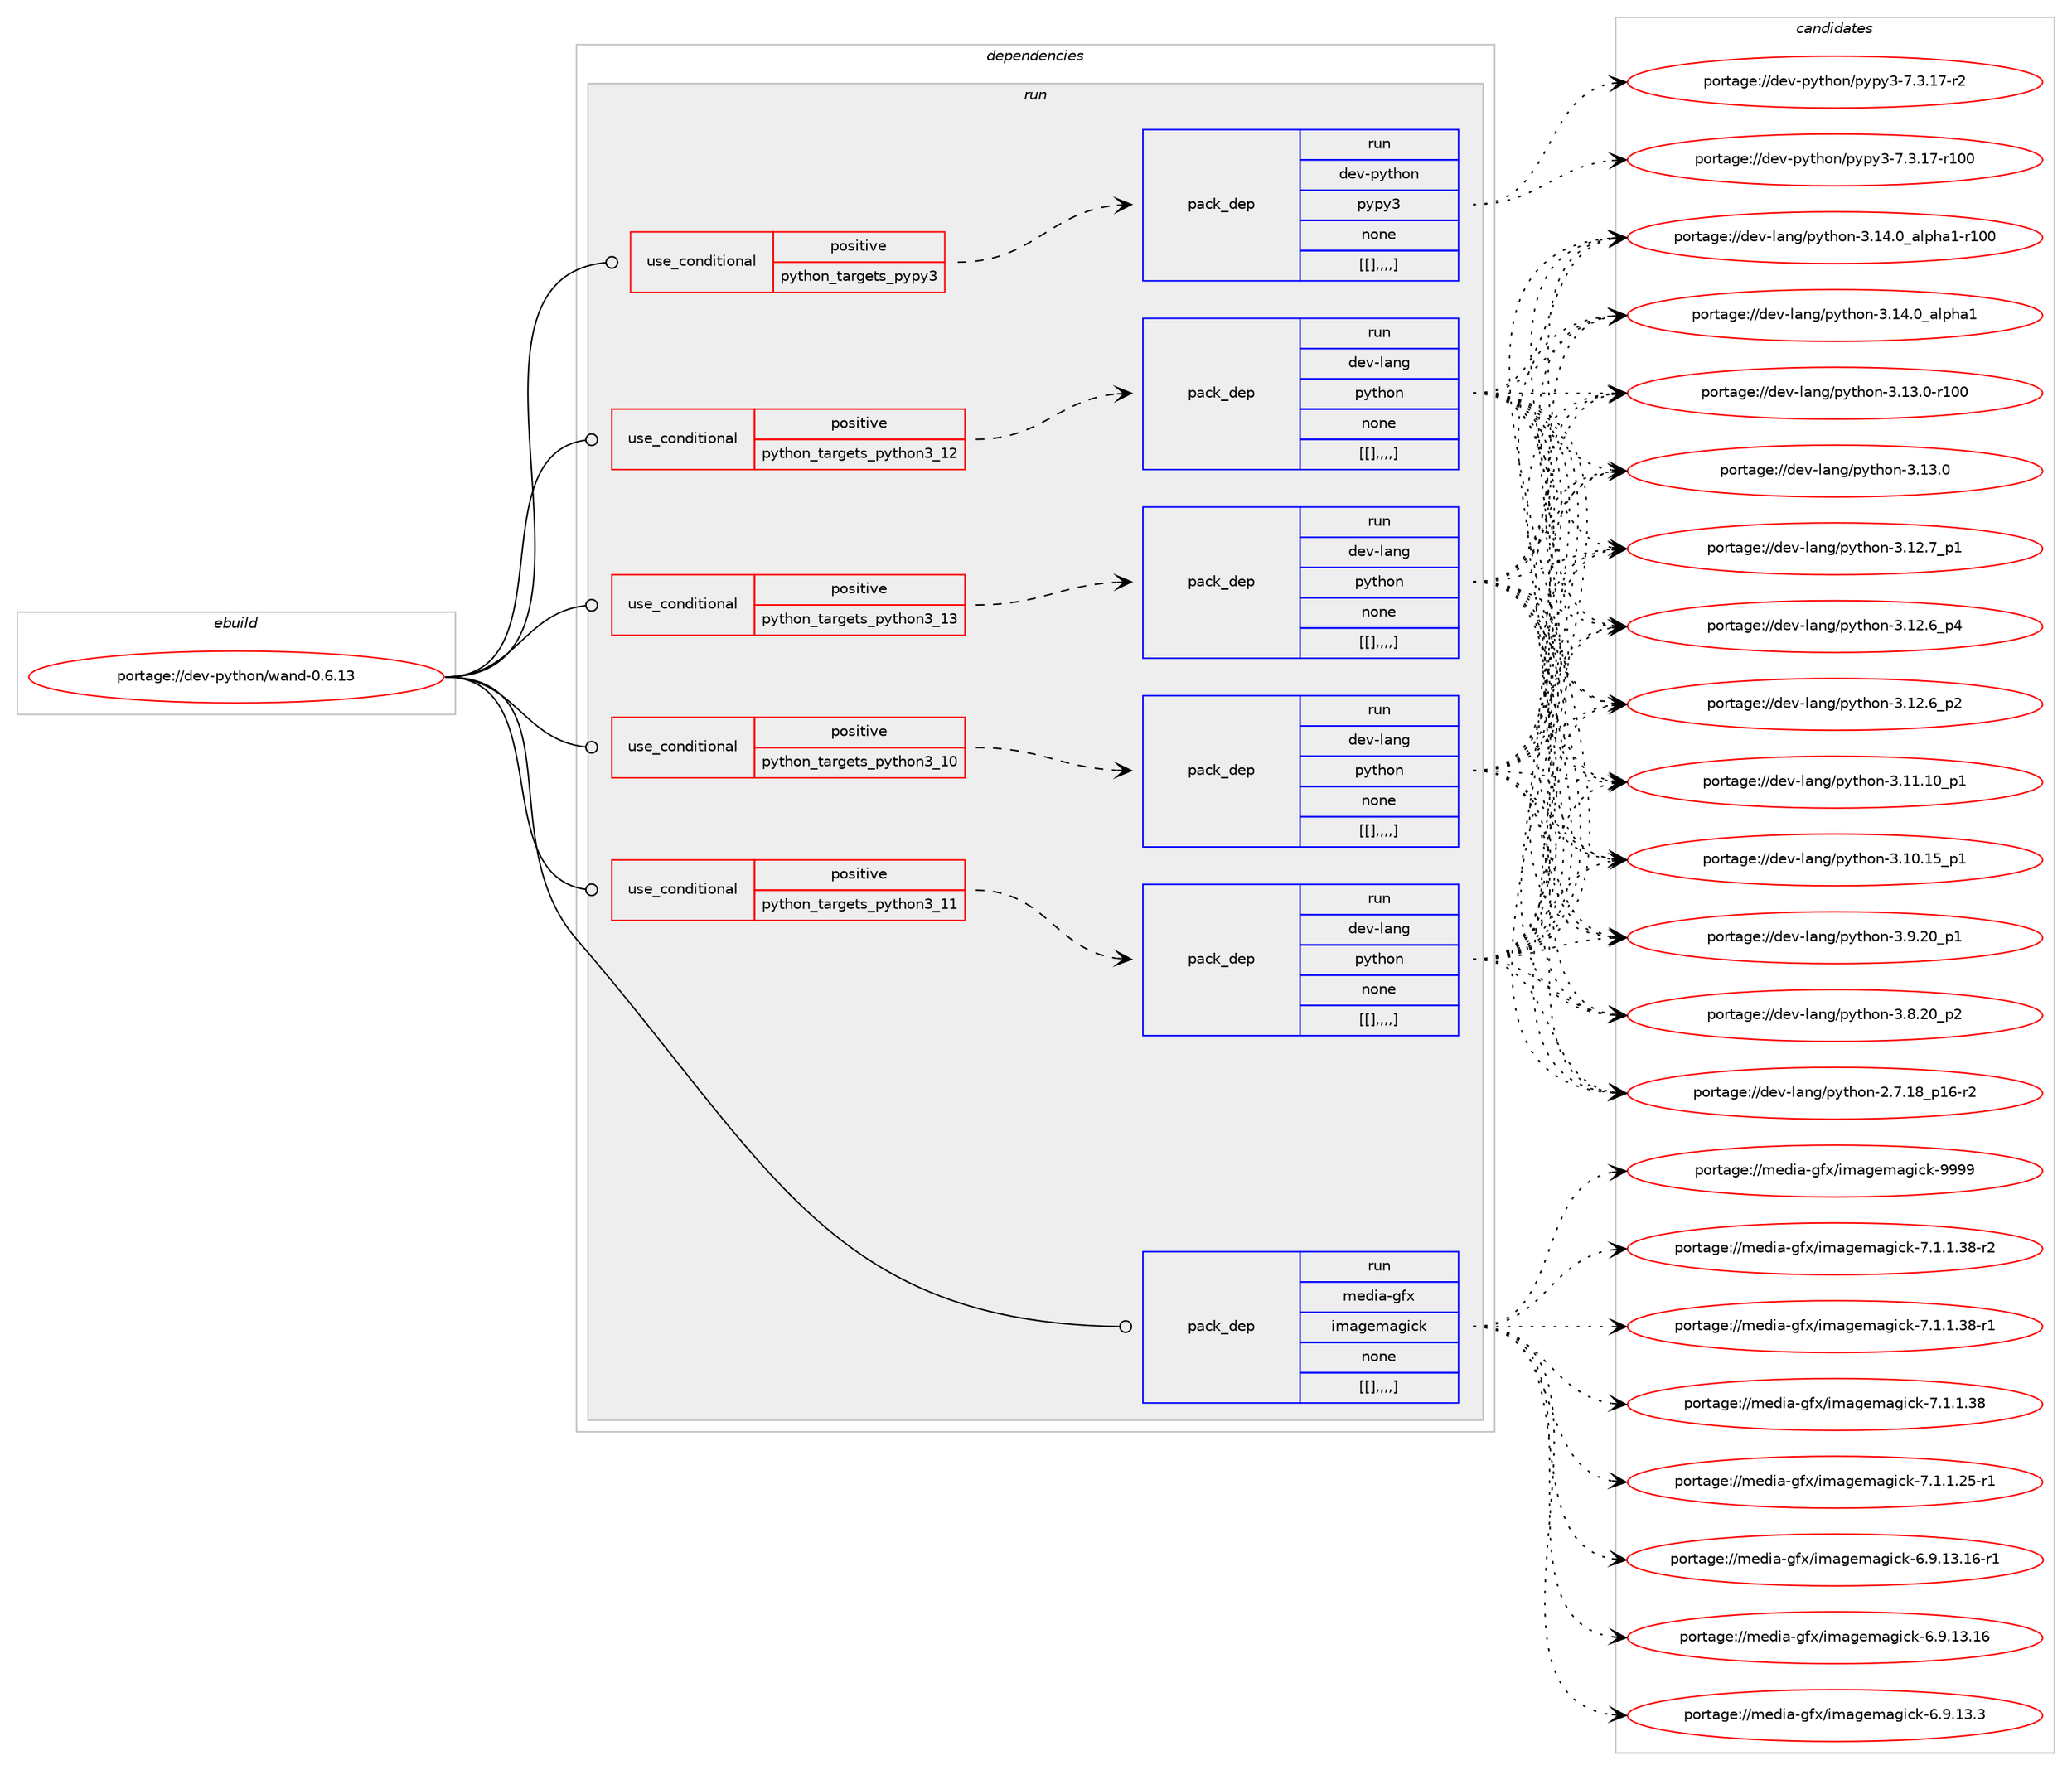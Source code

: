digraph prolog {

# *************
# Graph options
# *************

newrank=true;
concentrate=true;
compound=true;
graph [rankdir=LR,fontname=Helvetica,fontsize=10,ranksep=1.5];#, ranksep=2.5, nodesep=0.2];
edge  [arrowhead=vee];
node  [fontname=Helvetica,fontsize=10];

# **********
# The ebuild
# **********

subgraph cluster_leftcol {
color=gray;
label=<<i>ebuild</i>>;
id [label="portage://dev-python/wand-0.6.13", color=red, width=4, href="../dev-python/wand-0.6.13.svg"];
}

# ****************
# The dependencies
# ****************

subgraph cluster_midcol {
color=gray;
label=<<i>dependencies</i>>;
subgraph cluster_compile {
fillcolor="#eeeeee";
style=filled;
label=<<i>compile</i>>;
}
subgraph cluster_compileandrun {
fillcolor="#eeeeee";
style=filled;
label=<<i>compile and run</i>>;
}
subgraph cluster_run {
fillcolor="#eeeeee";
style=filled;
label=<<i>run</i>>;
subgraph cond44037 {
dependency174545 [label=<<TABLE BORDER="0" CELLBORDER="1" CELLSPACING="0" CELLPADDING="4"><TR><TD ROWSPAN="3" CELLPADDING="10">use_conditional</TD></TR><TR><TD>positive</TD></TR><TR><TD>python_targets_pypy3</TD></TR></TABLE>>, shape=none, color=red];
subgraph pack129168 {
dependency174579 [label=<<TABLE BORDER="0" CELLBORDER="1" CELLSPACING="0" CELLPADDING="4" WIDTH="220"><TR><TD ROWSPAN="6" CELLPADDING="30">pack_dep</TD></TR><TR><TD WIDTH="110">run</TD></TR><TR><TD>dev-python</TD></TR><TR><TD>pypy3</TD></TR><TR><TD>none</TD></TR><TR><TD>[[],,,,]</TD></TR></TABLE>>, shape=none, color=blue];
}
dependency174545:e -> dependency174579:w [weight=20,style="dashed",arrowhead="vee"];
}
id:e -> dependency174545:w [weight=20,style="solid",arrowhead="odot"];
subgraph cond44069 {
dependency174666 [label=<<TABLE BORDER="0" CELLBORDER="1" CELLSPACING="0" CELLPADDING="4"><TR><TD ROWSPAN="3" CELLPADDING="10">use_conditional</TD></TR><TR><TD>positive</TD></TR><TR><TD>python_targets_python3_10</TD></TR></TABLE>>, shape=none, color=red];
subgraph pack129238 {
dependency174693 [label=<<TABLE BORDER="0" CELLBORDER="1" CELLSPACING="0" CELLPADDING="4" WIDTH="220"><TR><TD ROWSPAN="6" CELLPADDING="30">pack_dep</TD></TR><TR><TD WIDTH="110">run</TD></TR><TR><TD>dev-lang</TD></TR><TR><TD>python</TD></TR><TR><TD>none</TD></TR><TR><TD>[[],,,,]</TD></TR></TABLE>>, shape=none, color=blue];
}
dependency174666:e -> dependency174693:w [weight=20,style="dashed",arrowhead="vee"];
}
id:e -> dependency174666:w [weight=20,style="solid",arrowhead="odot"];
subgraph cond44107 {
dependency174699 [label=<<TABLE BORDER="0" CELLBORDER="1" CELLSPACING="0" CELLPADDING="4"><TR><TD ROWSPAN="3" CELLPADDING="10">use_conditional</TD></TR><TR><TD>positive</TD></TR><TR><TD>python_targets_python3_11</TD></TR></TABLE>>, shape=none, color=red];
subgraph pack129281 {
dependency174827 [label=<<TABLE BORDER="0" CELLBORDER="1" CELLSPACING="0" CELLPADDING="4" WIDTH="220"><TR><TD ROWSPAN="6" CELLPADDING="30">pack_dep</TD></TR><TR><TD WIDTH="110">run</TD></TR><TR><TD>dev-lang</TD></TR><TR><TD>python</TD></TR><TR><TD>none</TD></TR><TR><TD>[[],,,,]</TD></TR></TABLE>>, shape=none, color=blue];
}
dependency174699:e -> dependency174827:w [weight=20,style="dashed",arrowhead="vee"];
}
id:e -> dependency174699:w [weight=20,style="solid",arrowhead="odot"];
subgraph cond44171 {
dependency174856 [label=<<TABLE BORDER="0" CELLBORDER="1" CELLSPACING="0" CELLPADDING="4"><TR><TD ROWSPAN="3" CELLPADDING="10">use_conditional</TD></TR><TR><TD>positive</TD></TR><TR><TD>python_targets_python3_12</TD></TR></TABLE>>, shape=none, color=red];
subgraph pack129348 {
dependency174859 [label=<<TABLE BORDER="0" CELLBORDER="1" CELLSPACING="0" CELLPADDING="4" WIDTH="220"><TR><TD ROWSPAN="6" CELLPADDING="30">pack_dep</TD></TR><TR><TD WIDTH="110">run</TD></TR><TR><TD>dev-lang</TD></TR><TR><TD>python</TD></TR><TR><TD>none</TD></TR><TR><TD>[[],,,,]</TD></TR></TABLE>>, shape=none, color=blue];
}
dependency174856:e -> dependency174859:w [weight=20,style="dashed",arrowhead="vee"];
}
id:e -> dependency174856:w [weight=20,style="solid",arrowhead="odot"];
subgraph cond44173 {
dependency174894 [label=<<TABLE BORDER="0" CELLBORDER="1" CELLSPACING="0" CELLPADDING="4"><TR><TD ROWSPAN="3" CELLPADDING="10">use_conditional</TD></TR><TR><TD>positive</TD></TR><TR><TD>python_targets_python3_13</TD></TR></TABLE>>, shape=none, color=red];
subgraph pack129369 {
dependency174913 [label=<<TABLE BORDER="0" CELLBORDER="1" CELLSPACING="0" CELLPADDING="4" WIDTH="220"><TR><TD ROWSPAN="6" CELLPADDING="30">pack_dep</TD></TR><TR><TD WIDTH="110">run</TD></TR><TR><TD>dev-lang</TD></TR><TR><TD>python</TD></TR><TR><TD>none</TD></TR><TR><TD>[[],,,,]</TD></TR></TABLE>>, shape=none, color=blue];
}
dependency174894:e -> dependency174913:w [weight=20,style="dashed",arrowhead="vee"];
}
id:e -> dependency174894:w [weight=20,style="solid",arrowhead="odot"];
subgraph pack129394 {
dependency174936 [label=<<TABLE BORDER="0" CELLBORDER="1" CELLSPACING="0" CELLPADDING="4" WIDTH="220"><TR><TD ROWSPAN="6" CELLPADDING="30">pack_dep</TD></TR><TR><TD WIDTH="110">run</TD></TR><TR><TD>media-gfx</TD></TR><TR><TD>imagemagick</TD></TR><TR><TD>none</TD></TR><TR><TD>[[],,,,]</TD></TR></TABLE>>, shape=none, color=blue];
}
id:e -> dependency174936:w [weight=20,style="solid",arrowhead="odot"];
}
}

# **************
# The candidates
# **************

subgraph cluster_choices {
rank=same;
color=gray;
label=<<i>candidates</i>>;

subgraph choice129194 {
color=black;
nodesep=1;
choice100101118451121211161041111104711212111212151455546514649554511450 [label="portage://dev-python/pypy3-7.3.17-r2", color=red, width=4,href="../dev-python/pypy3-7.3.17-r2.svg"];
choice1001011184511212111610411111047112121112121514555465146495545114494848 [label="portage://dev-python/pypy3-7.3.17-r100", color=red, width=4,href="../dev-python/pypy3-7.3.17-r100.svg"];
dependency174579:e -> choice100101118451121211161041111104711212111212151455546514649554511450:w [style=dotted,weight="100"];
dependency174579:e -> choice1001011184511212111610411111047112121112121514555465146495545114494848:w [style=dotted,weight="100"];
}
subgraph choice129197 {
color=black;
nodesep=1;
choice100101118451089711010347112121116104111110455146495246489597108112104974945114494848 [label="portage://dev-lang/python-3.14.0_alpha1-r100", color=red, width=4,href="../dev-lang/python-3.14.0_alpha1-r100.svg"];
choice1001011184510897110103471121211161041111104551464952464895971081121049749 [label="portage://dev-lang/python-3.14.0_alpha1", color=red, width=4,href="../dev-lang/python-3.14.0_alpha1.svg"];
choice1001011184510897110103471121211161041111104551464951464845114494848 [label="portage://dev-lang/python-3.13.0-r100", color=red, width=4,href="../dev-lang/python-3.13.0-r100.svg"];
choice10010111845108971101034711212111610411111045514649514648 [label="portage://dev-lang/python-3.13.0", color=red, width=4,href="../dev-lang/python-3.13.0.svg"];
choice100101118451089711010347112121116104111110455146495046559511249 [label="portage://dev-lang/python-3.12.7_p1", color=red, width=4,href="../dev-lang/python-3.12.7_p1.svg"];
choice100101118451089711010347112121116104111110455146495046549511252 [label="portage://dev-lang/python-3.12.6_p4", color=red, width=4,href="../dev-lang/python-3.12.6_p4.svg"];
choice100101118451089711010347112121116104111110455146495046549511250 [label="portage://dev-lang/python-3.12.6_p2", color=red, width=4,href="../dev-lang/python-3.12.6_p2.svg"];
choice10010111845108971101034711212111610411111045514649494649489511249 [label="portage://dev-lang/python-3.11.10_p1", color=red, width=4,href="../dev-lang/python-3.11.10_p1.svg"];
choice10010111845108971101034711212111610411111045514649484649539511249 [label="portage://dev-lang/python-3.10.15_p1", color=red, width=4,href="../dev-lang/python-3.10.15_p1.svg"];
choice100101118451089711010347112121116104111110455146574650489511249 [label="portage://dev-lang/python-3.9.20_p1", color=red, width=4,href="../dev-lang/python-3.9.20_p1.svg"];
choice100101118451089711010347112121116104111110455146564650489511250 [label="portage://dev-lang/python-3.8.20_p2", color=red, width=4,href="../dev-lang/python-3.8.20_p2.svg"];
choice100101118451089711010347112121116104111110455046554649569511249544511450 [label="portage://dev-lang/python-2.7.18_p16-r2", color=red, width=4,href="../dev-lang/python-2.7.18_p16-r2.svg"];
dependency174693:e -> choice100101118451089711010347112121116104111110455146495246489597108112104974945114494848:w [style=dotted,weight="100"];
dependency174693:e -> choice1001011184510897110103471121211161041111104551464952464895971081121049749:w [style=dotted,weight="100"];
dependency174693:e -> choice1001011184510897110103471121211161041111104551464951464845114494848:w [style=dotted,weight="100"];
dependency174693:e -> choice10010111845108971101034711212111610411111045514649514648:w [style=dotted,weight="100"];
dependency174693:e -> choice100101118451089711010347112121116104111110455146495046559511249:w [style=dotted,weight="100"];
dependency174693:e -> choice100101118451089711010347112121116104111110455146495046549511252:w [style=dotted,weight="100"];
dependency174693:e -> choice100101118451089711010347112121116104111110455146495046549511250:w [style=dotted,weight="100"];
dependency174693:e -> choice10010111845108971101034711212111610411111045514649494649489511249:w [style=dotted,weight="100"];
dependency174693:e -> choice10010111845108971101034711212111610411111045514649484649539511249:w [style=dotted,weight="100"];
dependency174693:e -> choice100101118451089711010347112121116104111110455146574650489511249:w [style=dotted,weight="100"];
dependency174693:e -> choice100101118451089711010347112121116104111110455146564650489511250:w [style=dotted,weight="100"];
dependency174693:e -> choice100101118451089711010347112121116104111110455046554649569511249544511450:w [style=dotted,weight="100"];
}
subgraph choice129231 {
color=black;
nodesep=1;
choice100101118451089711010347112121116104111110455146495246489597108112104974945114494848 [label="portage://dev-lang/python-3.14.0_alpha1-r100", color=red, width=4,href="../dev-lang/python-3.14.0_alpha1-r100.svg"];
choice1001011184510897110103471121211161041111104551464952464895971081121049749 [label="portage://dev-lang/python-3.14.0_alpha1", color=red, width=4,href="../dev-lang/python-3.14.0_alpha1.svg"];
choice1001011184510897110103471121211161041111104551464951464845114494848 [label="portage://dev-lang/python-3.13.0-r100", color=red, width=4,href="../dev-lang/python-3.13.0-r100.svg"];
choice10010111845108971101034711212111610411111045514649514648 [label="portage://dev-lang/python-3.13.0", color=red, width=4,href="../dev-lang/python-3.13.0.svg"];
choice100101118451089711010347112121116104111110455146495046559511249 [label="portage://dev-lang/python-3.12.7_p1", color=red, width=4,href="../dev-lang/python-3.12.7_p1.svg"];
choice100101118451089711010347112121116104111110455146495046549511252 [label="portage://dev-lang/python-3.12.6_p4", color=red, width=4,href="../dev-lang/python-3.12.6_p4.svg"];
choice100101118451089711010347112121116104111110455146495046549511250 [label="portage://dev-lang/python-3.12.6_p2", color=red, width=4,href="../dev-lang/python-3.12.6_p2.svg"];
choice10010111845108971101034711212111610411111045514649494649489511249 [label="portage://dev-lang/python-3.11.10_p1", color=red, width=4,href="../dev-lang/python-3.11.10_p1.svg"];
choice10010111845108971101034711212111610411111045514649484649539511249 [label="portage://dev-lang/python-3.10.15_p1", color=red, width=4,href="../dev-lang/python-3.10.15_p1.svg"];
choice100101118451089711010347112121116104111110455146574650489511249 [label="portage://dev-lang/python-3.9.20_p1", color=red, width=4,href="../dev-lang/python-3.9.20_p1.svg"];
choice100101118451089711010347112121116104111110455146564650489511250 [label="portage://dev-lang/python-3.8.20_p2", color=red, width=4,href="../dev-lang/python-3.8.20_p2.svg"];
choice100101118451089711010347112121116104111110455046554649569511249544511450 [label="portage://dev-lang/python-2.7.18_p16-r2", color=red, width=4,href="../dev-lang/python-2.7.18_p16-r2.svg"];
dependency174827:e -> choice100101118451089711010347112121116104111110455146495246489597108112104974945114494848:w [style=dotted,weight="100"];
dependency174827:e -> choice1001011184510897110103471121211161041111104551464952464895971081121049749:w [style=dotted,weight="100"];
dependency174827:e -> choice1001011184510897110103471121211161041111104551464951464845114494848:w [style=dotted,weight="100"];
dependency174827:e -> choice10010111845108971101034711212111610411111045514649514648:w [style=dotted,weight="100"];
dependency174827:e -> choice100101118451089711010347112121116104111110455146495046559511249:w [style=dotted,weight="100"];
dependency174827:e -> choice100101118451089711010347112121116104111110455146495046549511252:w [style=dotted,weight="100"];
dependency174827:e -> choice100101118451089711010347112121116104111110455146495046549511250:w [style=dotted,weight="100"];
dependency174827:e -> choice10010111845108971101034711212111610411111045514649494649489511249:w [style=dotted,weight="100"];
dependency174827:e -> choice10010111845108971101034711212111610411111045514649484649539511249:w [style=dotted,weight="100"];
dependency174827:e -> choice100101118451089711010347112121116104111110455146574650489511249:w [style=dotted,weight="100"];
dependency174827:e -> choice100101118451089711010347112121116104111110455146564650489511250:w [style=dotted,weight="100"];
dependency174827:e -> choice100101118451089711010347112121116104111110455046554649569511249544511450:w [style=dotted,weight="100"];
}
subgraph choice129239 {
color=black;
nodesep=1;
choice100101118451089711010347112121116104111110455146495246489597108112104974945114494848 [label="portage://dev-lang/python-3.14.0_alpha1-r100", color=red, width=4,href="../dev-lang/python-3.14.0_alpha1-r100.svg"];
choice1001011184510897110103471121211161041111104551464952464895971081121049749 [label="portage://dev-lang/python-3.14.0_alpha1", color=red, width=4,href="../dev-lang/python-3.14.0_alpha1.svg"];
choice1001011184510897110103471121211161041111104551464951464845114494848 [label="portage://dev-lang/python-3.13.0-r100", color=red, width=4,href="../dev-lang/python-3.13.0-r100.svg"];
choice10010111845108971101034711212111610411111045514649514648 [label="portage://dev-lang/python-3.13.0", color=red, width=4,href="../dev-lang/python-3.13.0.svg"];
choice100101118451089711010347112121116104111110455146495046559511249 [label="portage://dev-lang/python-3.12.7_p1", color=red, width=4,href="../dev-lang/python-3.12.7_p1.svg"];
choice100101118451089711010347112121116104111110455146495046549511252 [label="portage://dev-lang/python-3.12.6_p4", color=red, width=4,href="../dev-lang/python-3.12.6_p4.svg"];
choice100101118451089711010347112121116104111110455146495046549511250 [label="portage://dev-lang/python-3.12.6_p2", color=red, width=4,href="../dev-lang/python-3.12.6_p2.svg"];
choice10010111845108971101034711212111610411111045514649494649489511249 [label="portage://dev-lang/python-3.11.10_p1", color=red, width=4,href="../dev-lang/python-3.11.10_p1.svg"];
choice10010111845108971101034711212111610411111045514649484649539511249 [label="portage://dev-lang/python-3.10.15_p1", color=red, width=4,href="../dev-lang/python-3.10.15_p1.svg"];
choice100101118451089711010347112121116104111110455146574650489511249 [label="portage://dev-lang/python-3.9.20_p1", color=red, width=4,href="../dev-lang/python-3.9.20_p1.svg"];
choice100101118451089711010347112121116104111110455146564650489511250 [label="portage://dev-lang/python-3.8.20_p2", color=red, width=4,href="../dev-lang/python-3.8.20_p2.svg"];
choice100101118451089711010347112121116104111110455046554649569511249544511450 [label="portage://dev-lang/python-2.7.18_p16-r2", color=red, width=4,href="../dev-lang/python-2.7.18_p16-r2.svg"];
dependency174859:e -> choice100101118451089711010347112121116104111110455146495246489597108112104974945114494848:w [style=dotted,weight="100"];
dependency174859:e -> choice1001011184510897110103471121211161041111104551464952464895971081121049749:w [style=dotted,weight="100"];
dependency174859:e -> choice1001011184510897110103471121211161041111104551464951464845114494848:w [style=dotted,weight="100"];
dependency174859:e -> choice10010111845108971101034711212111610411111045514649514648:w [style=dotted,weight="100"];
dependency174859:e -> choice100101118451089711010347112121116104111110455146495046559511249:w [style=dotted,weight="100"];
dependency174859:e -> choice100101118451089711010347112121116104111110455146495046549511252:w [style=dotted,weight="100"];
dependency174859:e -> choice100101118451089711010347112121116104111110455146495046549511250:w [style=dotted,weight="100"];
dependency174859:e -> choice10010111845108971101034711212111610411111045514649494649489511249:w [style=dotted,weight="100"];
dependency174859:e -> choice10010111845108971101034711212111610411111045514649484649539511249:w [style=dotted,weight="100"];
dependency174859:e -> choice100101118451089711010347112121116104111110455146574650489511249:w [style=dotted,weight="100"];
dependency174859:e -> choice100101118451089711010347112121116104111110455146564650489511250:w [style=dotted,weight="100"];
dependency174859:e -> choice100101118451089711010347112121116104111110455046554649569511249544511450:w [style=dotted,weight="100"];
}
subgraph choice129268 {
color=black;
nodesep=1;
choice100101118451089711010347112121116104111110455146495246489597108112104974945114494848 [label="portage://dev-lang/python-3.14.0_alpha1-r100", color=red, width=4,href="../dev-lang/python-3.14.0_alpha1-r100.svg"];
choice1001011184510897110103471121211161041111104551464952464895971081121049749 [label="portage://dev-lang/python-3.14.0_alpha1", color=red, width=4,href="../dev-lang/python-3.14.0_alpha1.svg"];
choice1001011184510897110103471121211161041111104551464951464845114494848 [label="portage://dev-lang/python-3.13.0-r100", color=red, width=4,href="../dev-lang/python-3.13.0-r100.svg"];
choice10010111845108971101034711212111610411111045514649514648 [label="portage://dev-lang/python-3.13.0", color=red, width=4,href="../dev-lang/python-3.13.0.svg"];
choice100101118451089711010347112121116104111110455146495046559511249 [label="portage://dev-lang/python-3.12.7_p1", color=red, width=4,href="../dev-lang/python-3.12.7_p1.svg"];
choice100101118451089711010347112121116104111110455146495046549511252 [label="portage://dev-lang/python-3.12.6_p4", color=red, width=4,href="../dev-lang/python-3.12.6_p4.svg"];
choice100101118451089711010347112121116104111110455146495046549511250 [label="portage://dev-lang/python-3.12.6_p2", color=red, width=4,href="../dev-lang/python-3.12.6_p2.svg"];
choice10010111845108971101034711212111610411111045514649494649489511249 [label="portage://dev-lang/python-3.11.10_p1", color=red, width=4,href="../dev-lang/python-3.11.10_p1.svg"];
choice10010111845108971101034711212111610411111045514649484649539511249 [label="portage://dev-lang/python-3.10.15_p1", color=red, width=4,href="../dev-lang/python-3.10.15_p1.svg"];
choice100101118451089711010347112121116104111110455146574650489511249 [label="portage://dev-lang/python-3.9.20_p1", color=red, width=4,href="../dev-lang/python-3.9.20_p1.svg"];
choice100101118451089711010347112121116104111110455146564650489511250 [label="portage://dev-lang/python-3.8.20_p2", color=red, width=4,href="../dev-lang/python-3.8.20_p2.svg"];
choice100101118451089711010347112121116104111110455046554649569511249544511450 [label="portage://dev-lang/python-2.7.18_p16-r2", color=red, width=4,href="../dev-lang/python-2.7.18_p16-r2.svg"];
dependency174913:e -> choice100101118451089711010347112121116104111110455146495246489597108112104974945114494848:w [style=dotted,weight="100"];
dependency174913:e -> choice1001011184510897110103471121211161041111104551464952464895971081121049749:w [style=dotted,weight="100"];
dependency174913:e -> choice1001011184510897110103471121211161041111104551464951464845114494848:w [style=dotted,weight="100"];
dependency174913:e -> choice10010111845108971101034711212111610411111045514649514648:w [style=dotted,weight="100"];
dependency174913:e -> choice100101118451089711010347112121116104111110455146495046559511249:w [style=dotted,weight="100"];
dependency174913:e -> choice100101118451089711010347112121116104111110455146495046549511252:w [style=dotted,weight="100"];
dependency174913:e -> choice100101118451089711010347112121116104111110455146495046549511250:w [style=dotted,weight="100"];
dependency174913:e -> choice10010111845108971101034711212111610411111045514649494649489511249:w [style=dotted,weight="100"];
dependency174913:e -> choice10010111845108971101034711212111610411111045514649484649539511249:w [style=dotted,weight="100"];
dependency174913:e -> choice100101118451089711010347112121116104111110455146574650489511249:w [style=dotted,weight="100"];
dependency174913:e -> choice100101118451089711010347112121116104111110455146564650489511250:w [style=dotted,weight="100"];
dependency174913:e -> choice100101118451089711010347112121116104111110455046554649569511249544511450:w [style=dotted,weight="100"];
}
subgraph choice129273 {
color=black;
nodesep=1;
choice1091011001059745103102120471051099710310110997103105991074557575757 [label="portage://media-gfx/imagemagick-9999", color=red, width=4,href="../media-gfx/imagemagick-9999.svg"];
choice1091011001059745103102120471051099710310110997103105991074555464946494651564511450 [label="portage://media-gfx/imagemagick-7.1.1.38-r2", color=red, width=4,href="../media-gfx/imagemagick-7.1.1.38-r2.svg"];
choice1091011001059745103102120471051099710310110997103105991074555464946494651564511449 [label="portage://media-gfx/imagemagick-7.1.1.38-r1", color=red, width=4,href="../media-gfx/imagemagick-7.1.1.38-r1.svg"];
choice109101100105974510310212047105109971031011099710310599107455546494649465156 [label="portage://media-gfx/imagemagick-7.1.1.38", color=red, width=4,href="../media-gfx/imagemagick-7.1.1.38.svg"];
choice1091011001059745103102120471051099710310110997103105991074555464946494650534511449 [label="portage://media-gfx/imagemagick-7.1.1.25-r1", color=red, width=4,href="../media-gfx/imagemagick-7.1.1.25-r1.svg"];
choice109101100105974510310212047105109971031011099710310599107455446574649514649544511449 [label="portage://media-gfx/imagemagick-6.9.13.16-r1", color=red, width=4,href="../media-gfx/imagemagick-6.9.13.16-r1.svg"];
choice10910110010597451031021204710510997103101109971031059910745544657464951464954 [label="portage://media-gfx/imagemagick-6.9.13.16", color=red, width=4,href="../media-gfx/imagemagick-6.9.13.16.svg"];
choice109101100105974510310212047105109971031011099710310599107455446574649514651 [label="portage://media-gfx/imagemagick-6.9.13.3", color=red, width=4,href="../media-gfx/imagemagick-6.9.13.3.svg"];
dependency174936:e -> choice1091011001059745103102120471051099710310110997103105991074557575757:w [style=dotted,weight="100"];
dependency174936:e -> choice1091011001059745103102120471051099710310110997103105991074555464946494651564511450:w [style=dotted,weight="100"];
dependency174936:e -> choice1091011001059745103102120471051099710310110997103105991074555464946494651564511449:w [style=dotted,weight="100"];
dependency174936:e -> choice109101100105974510310212047105109971031011099710310599107455546494649465156:w [style=dotted,weight="100"];
dependency174936:e -> choice1091011001059745103102120471051099710310110997103105991074555464946494650534511449:w [style=dotted,weight="100"];
dependency174936:e -> choice109101100105974510310212047105109971031011099710310599107455446574649514649544511449:w [style=dotted,weight="100"];
dependency174936:e -> choice10910110010597451031021204710510997103101109971031059910745544657464951464954:w [style=dotted,weight="100"];
dependency174936:e -> choice109101100105974510310212047105109971031011099710310599107455446574649514651:w [style=dotted,weight="100"];
}
}

}
